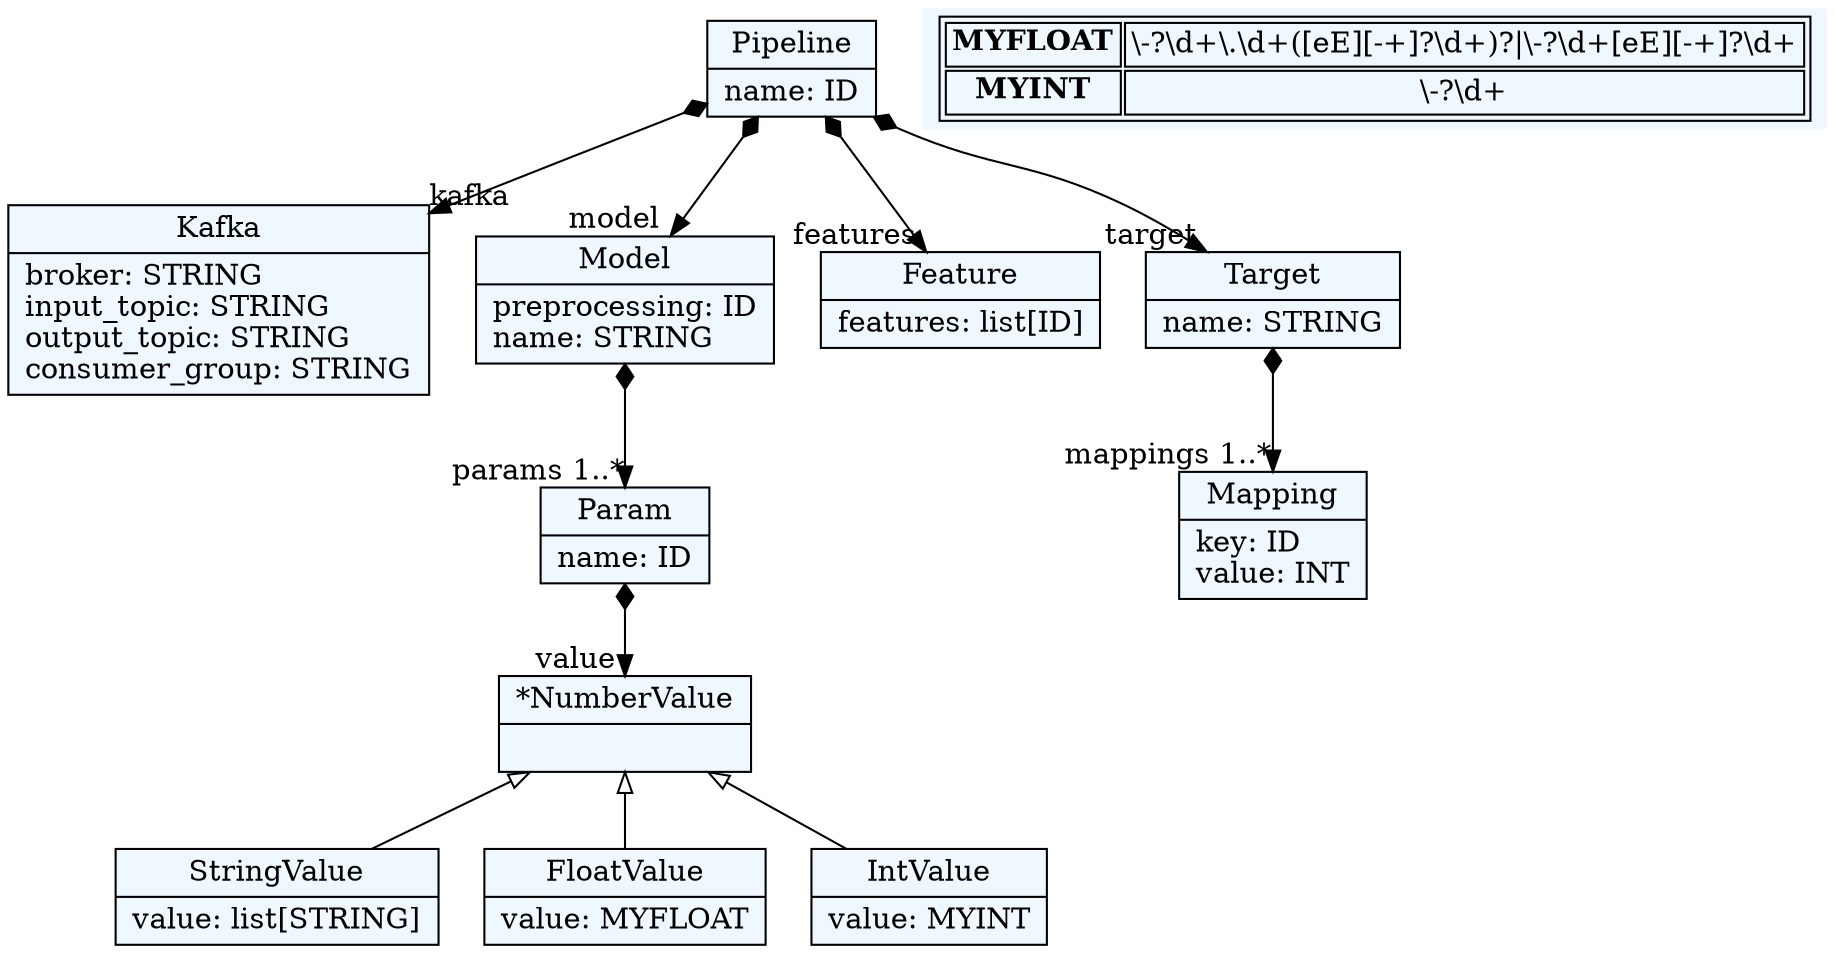 
    digraph textX {
    fontname = "Bitstream Vera Sans"
    fontsize = 8
    node[
        shape=record,
        style=filled,
        fillcolor=aliceblue
    ]
    nodesep = 0.3
    edge[dir=black,arrowtail=empty]


131787765719712[ label="{Pipeline|name: ID\l}"]

131787765724512[ label="{Kafka|broker: STRING\linput_topic: STRING\loutput_topic: STRING\lconsumer_group: STRING\l}"]

131787765725424[ label="{Model|preprocessing: ID\lname: STRING\l}"]

131787765724464[ label="{Param|name: ID\l}"]

131787765721680[ label="{*NumberValue|}"]

131787765794864[ label="{StringValue|value: list[STRING]\l}"]

131787765793088[ label="{FloatValue|value: MYFLOAT\l}"]

131787765792992[ label="{IntValue|value: MYINT\l}"]

131787765794816[ label="{Feature|features: list[ID]\l}"]

131787765799136[ label="{Target|name: STRING\l}"]

131787765797888[ label="{Mapping|key: ID\lvalue: INT\l}"]



131787765719712 -> 131787765724512[arrowtail=diamond, dir=both, headlabel="kafka "]
131787765719712 -> 131787765725424[arrowtail=diamond, dir=both, headlabel="model "]
131787765719712 -> 131787765794816[arrowtail=diamond, dir=both, headlabel="features "]
131787765719712 -> 131787765799136[arrowtail=diamond, dir=both, headlabel="target "]
131787765725424 -> 131787765724464[arrowtail=diamond, dir=both, headlabel="params 1..*"]
131787765724464 -> 131787765721680[arrowtail=diamond, dir=both, headlabel="value "]
131787765721680 -> 131787765793088 [dir=back]
131787765721680 -> 131787765792992 [dir=back]
131787765721680 -> 131787765794864 [dir=back]
131787765799136 -> 131787765797888[arrowtail=diamond, dir=both, headlabel="mappings 1..*"]
match_rules [ shape=plaintext, label=< <table>
	<tr>
		<td><b>MYFLOAT</b></td><td>\-?\d+\.\d+([eE][-+]?\d+)?|\-?\d+[eE][-+]?\d+</td>
	</tr>
	<tr>
		<td><b>MYINT</b></td><td>\-?\d+</td>
	</tr>
</table> >]


}
